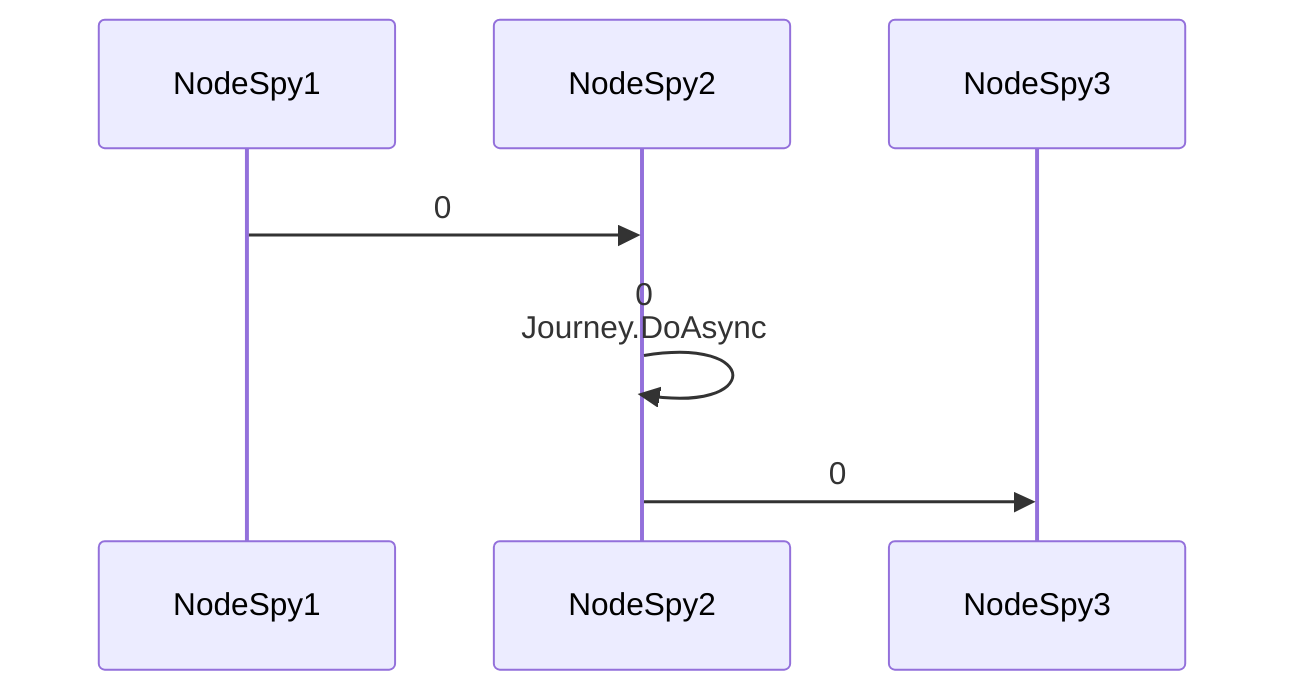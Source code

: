 ﻿sequenceDiagram
NodeSpy1->>NodeSpy2:0
NodeSpy2->>NodeSpy2:0<br>Journey.DoAsync
NodeSpy2->>NodeSpy3:0